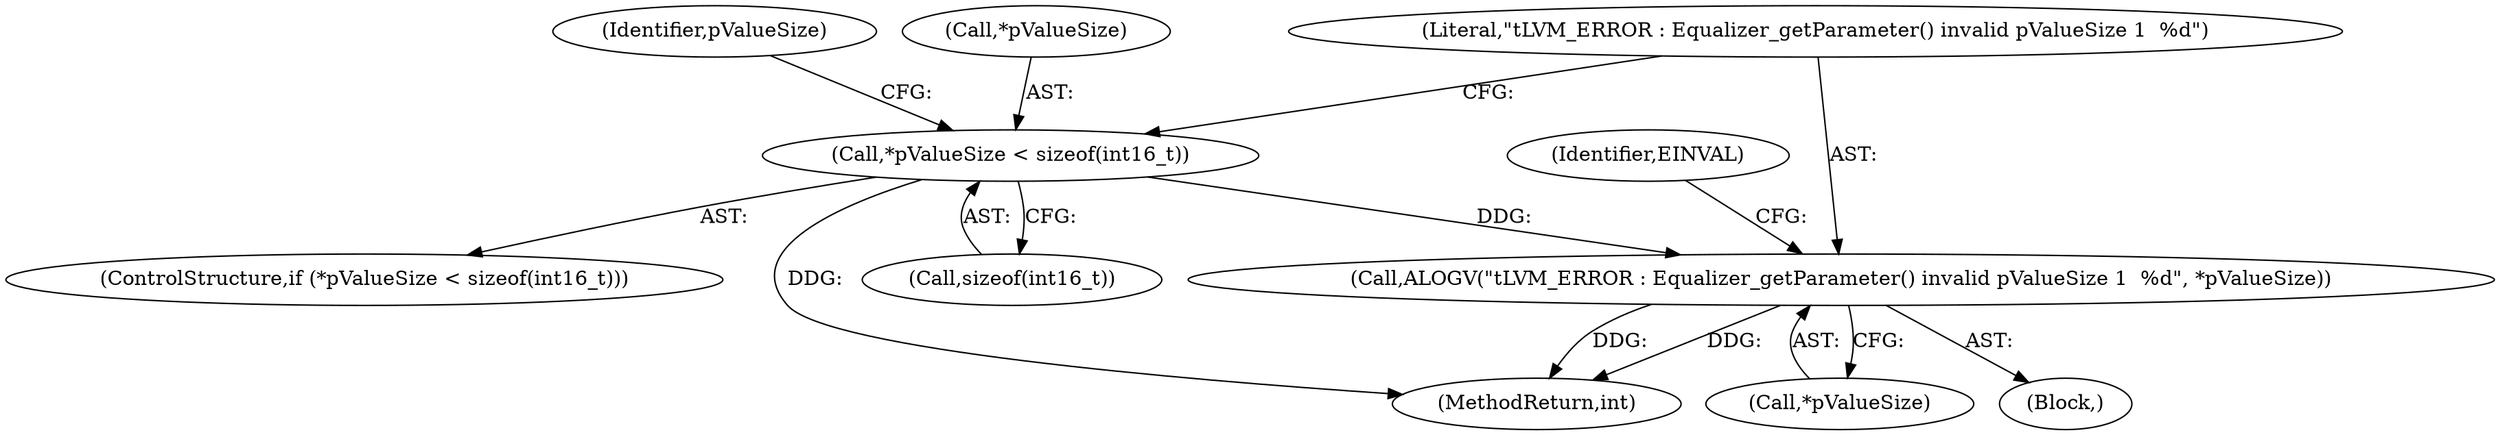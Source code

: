 digraph "0_Android_321ea5257e37c8edb26e66fe4ee78cca4cd915fe@pointer" {
"1000153" [label="(Call,ALOGV(\"\tLVM_ERROR : Equalizer_getParameter() invalid pValueSize 1  %d\", *pValueSize))"];
"1000147" [label="(Call,*pValueSize < sizeof(int16_t))"];
"1000150" [label="(Call,sizeof(int16_t))"];
"1000155" [label="(Call,*pValueSize)"];
"1000154" [label="(Literal,\"\tLVM_ERROR : Equalizer_getParameter() invalid pValueSize 1  %d\")"];
"1000153" [label="(Call,ALOGV(\"\tLVM_ERROR : Equalizer_getParameter() invalid pValueSize 1  %d\", *pValueSize))"];
"1000162" [label="(Identifier,pValueSize)"];
"1000146" [label="(ControlStructure,if (*pValueSize < sizeof(int16_t)))"];
"1000567" [label="(MethodReturn,int)"];
"1000148" [label="(Call,*pValueSize)"];
"1000147" [label="(Call,*pValueSize < sizeof(int16_t))"];
"1000152" [label="(Block,)"];
"1000159" [label="(Identifier,EINVAL)"];
"1000153" -> "1000152"  [label="AST: "];
"1000153" -> "1000155"  [label="CFG: "];
"1000154" -> "1000153"  [label="AST: "];
"1000155" -> "1000153"  [label="AST: "];
"1000159" -> "1000153"  [label="CFG: "];
"1000153" -> "1000567"  [label="DDG: "];
"1000153" -> "1000567"  [label="DDG: "];
"1000147" -> "1000153"  [label="DDG: "];
"1000147" -> "1000146"  [label="AST: "];
"1000147" -> "1000150"  [label="CFG: "];
"1000148" -> "1000147"  [label="AST: "];
"1000150" -> "1000147"  [label="AST: "];
"1000154" -> "1000147"  [label="CFG: "];
"1000162" -> "1000147"  [label="CFG: "];
"1000147" -> "1000567"  [label="DDG: "];
}
